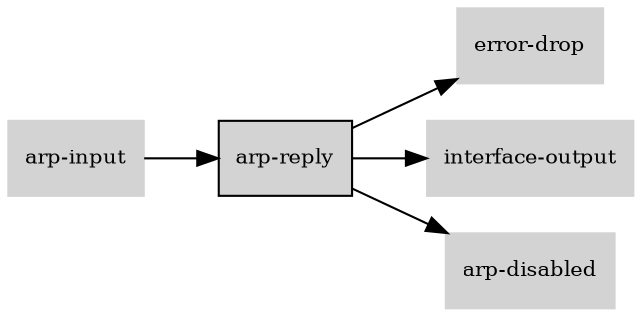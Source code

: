 digraph "arp_reply_subgraph" {
  rankdir=LR;
  node [shape=box, style=filled, fontsize=10, color=lightgray, fontcolor=black, fillcolor=lightgray];
  "arp-reply" [color=black, fontcolor=black, fillcolor=lightgray];
  edge [fontsize=8];
  "arp-input" -> "arp-reply";
  "arp-reply" -> "error-drop";
  "arp-reply" -> "interface-output";
  "arp-reply" -> "arp-disabled";
}
